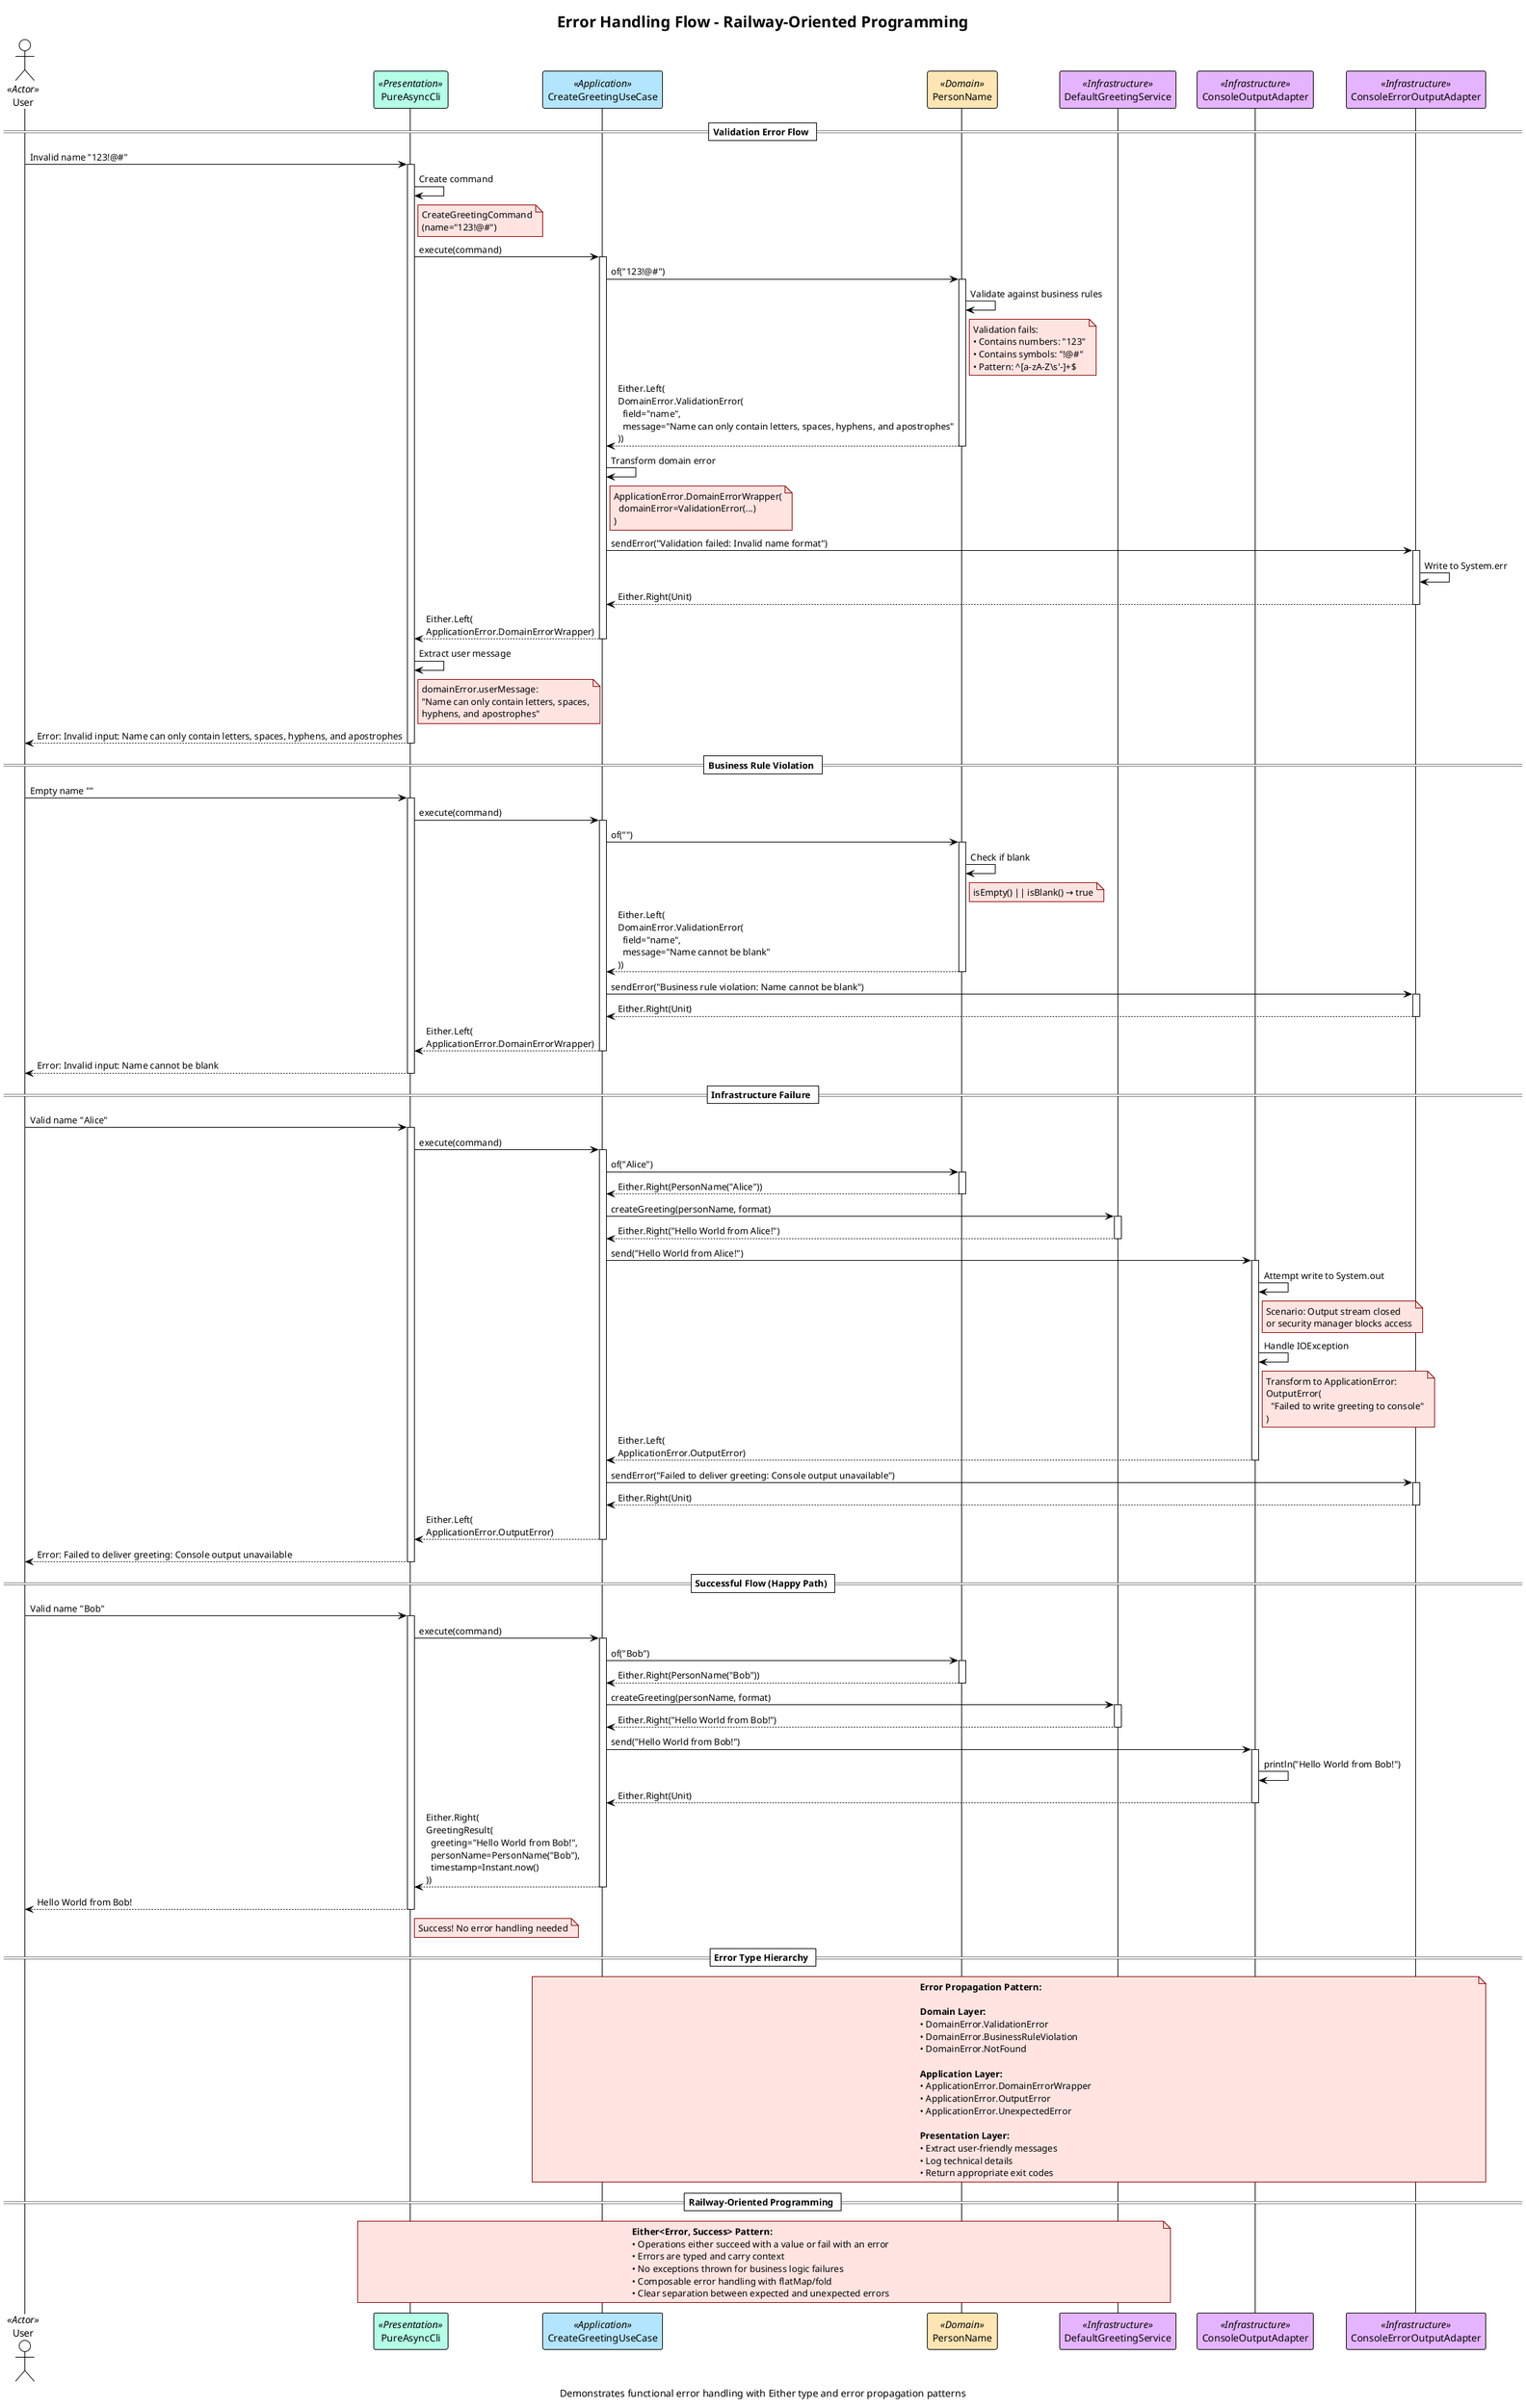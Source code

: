 @startuml error-handling-sequence
!theme plain
title Error Handling Flow - Railway-Oriented Programming
caption Demonstrates functional error handling with Either type and error propagation patterns

skinparam participant {
    BackgroundColor<<Actor>> #F0F8FF
    BackgroundColor<<Presentation>> #B4FFE5
    BackgroundColor<<Application>> #B4E5FF
    BackgroundColor<<Domain>> #FFE5B4
    BackgroundColor<<Infrastructure>> #E5B4FF
    BorderColor Black
}

skinparam note {
    BackgroundColor #FFE4E1
    BorderColor #8B0000
}

actor "User" as User <<Actor>>
participant "PureAsyncCli" as CLI <<Presentation>>
participant "CreateGreetingUseCase" as UseCase <<Application>>
participant "PersonName" as Name <<Domain>>
participant "DefaultGreetingService" as Service <<Infrastructure>>
participant "ConsoleOutputAdapter" as Output <<Infrastructure>>
participant "ConsoleErrorOutputAdapter" as ErrorOutput <<Infrastructure>>

== Validation Error Flow ==

User -> CLI: Invalid name "123!@#"
activate CLI

CLI -> CLI: Create command
note right of CLI: CreateGreetingCommand\n(name="123!@#")

CLI -> UseCase: execute(command)
activate UseCase

UseCase -> Name: of("123!@#")
activate Name

Name -> Name: Validate against business rules
note right of Name
    Validation fails:
    • Contains numbers: "123"
    • Contains symbols: "!@#"
    • Pattern: ^[a-zA-Z\s'-]+$
end note

Name --> UseCase: Either.Left(\nDomainError.ValidationError(\n  field="name",\n  message="Name can only contain letters, spaces, hyphens, and apostrophes"\n))
deactivate Name

UseCase -> UseCase: Transform domain error
note right of UseCase: ApplicationError.DomainErrorWrapper(\n  domainError=ValidationError(...)\n)

UseCase -> ErrorOutput: sendError("Validation failed: Invalid name format")
activate ErrorOutput
ErrorOutput -> ErrorOutput: Write to System.err
ErrorOutput --> UseCase: Either.Right(Unit)
deactivate ErrorOutput

UseCase --> CLI: Either.Left(\nApplicationError.DomainErrorWrapper)
deactivate UseCase

CLI -> CLI: Extract user message
note right of CLI: domainError.userMessage:\n"Name can only contain letters, spaces,\nhyphens, and apostrophes"

CLI --> User: Error: Invalid input: Name can only contain letters, spaces, hyphens, and apostrophes
deactivate CLI

== Business Rule Violation ==

User -> CLI: Empty name ""
activate CLI

CLI -> UseCase: execute(command)
activate UseCase

UseCase -> Name: of("")
activate Name

Name -> Name: Check if blank
note right of Name: isEmpty() || isBlank() → true

Name --> UseCase: Either.Left(\nDomainError.ValidationError(\n  field="name",\n  message="Name cannot be blank"\n))
deactivate Name

UseCase -> ErrorOutput: sendError("Business rule violation: Name cannot be blank")
activate ErrorOutput
ErrorOutput --> UseCase: Either.Right(Unit)
deactivate ErrorOutput

UseCase --> CLI: Either.Left(\nApplicationError.DomainErrorWrapper)
deactivate UseCase

CLI --> User: Error: Invalid input: Name cannot be blank
deactivate CLI

== Infrastructure Failure ==

User -> CLI: Valid name "Alice"
activate CLI

CLI -> UseCase: execute(command)
activate UseCase

UseCase -> Name: of("Alice")
activate Name
Name --> UseCase: Either.Right(PersonName("Alice"))
deactivate Name

UseCase -> Service: createGreeting(personName, format)
activate Service
Service --> UseCase: Either.Right("Hello World from Alice!")
deactivate Service

UseCase -> Output: send("Hello World from Alice!")
activate Output

Output -> Output: Attempt write to System.out
note right of Output
    Scenario: Output stream closed
    or security manager blocks access
end note

Output -> Output: Handle IOException
note right of Output: Transform to ApplicationError:\nOutputError(\n  "Failed to write greeting to console"\n)

Output --> UseCase: Either.Left(\nApplicationError.OutputError)
deactivate Output

UseCase -> ErrorOutput: sendError("Failed to deliver greeting: Console output unavailable")
activate ErrorOutput
ErrorOutput --> UseCase: Either.Right(Unit)
deactivate ErrorOutput

UseCase --> CLI: Either.Left(\nApplicationError.OutputError)
deactivate UseCase

CLI --> User: Error: Failed to deliver greeting: Console output unavailable
deactivate CLI

== Successful Flow (Happy Path) ==

User -> CLI: Valid name "Bob"
activate CLI

CLI -> UseCase: execute(command)
activate UseCase

UseCase -> Name: of("Bob")
activate Name
Name --> UseCase: Either.Right(PersonName("Bob"))
deactivate Name

UseCase -> Service: createGreeting(personName, format)
activate Service
Service --> UseCase: Either.Right("Hello World from Bob!")
deactivate Service

UseCase -> Output: send("Hello World from Bob!")
activate Output
Output -> Output: println("Hello World from Bob!")
Output --> UseCase: Either.Right(Unit)
deactivate Output

UseCase --> CLI: Either.Right(\nGreetingResult(\n  greeting="Hello World from Bob!",\n  personName=PersonName("Bob"),\n  timestamp=Instant.now()\n))
deactivate UseCase

CLI --> User: Hello World from Bob!
note right of CLI: Success! No error handling needed

deactivate CLI

== Error Type Hierarchy ==

note over UseCase, ErrorOutput
    <b>Error Propagation Pattern:</b>
    
    <b>Domain Layer:</b>
    • DomainError.ValidationError
    • DomainError.BusinessRuleViolation
    • DomainError.NotFound
    
    <b>Application Layer:</b>
    • ApplicationError.DomainErrorWrapper
    • ApplicationError.OutputError
    • ApplicationError.UnexpectedError
    
    <b>Presentation Layer:</b>
    • Extract user-friendly messages
    • Log technical details
    • Return appropriate exit codes
end note

== Railway-Oriented Programming ==

note over CLI, Service
    <b>Either<Error, Success> Pattern:</b>
    • Operations either succeed with a value or fail with an error
    • Errors are typed and carry context
    • No exceptions thrown for business logic failures
    • Composable error handling with flatMap/fold
    • Clear separation between expected and unexpected errors
end note

@enduml